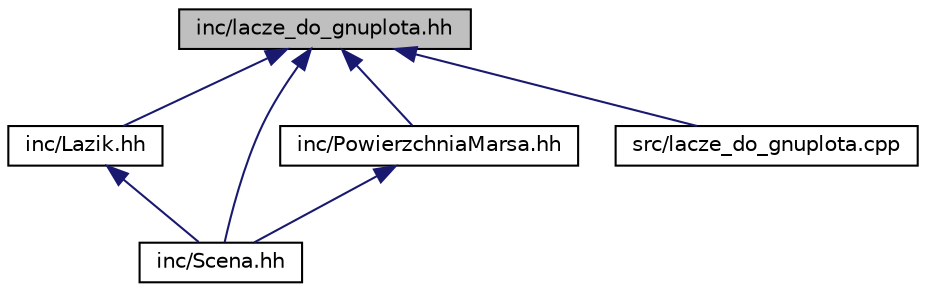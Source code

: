 digraph "inc/lacze_do_gnuplota.hh"
{
 // LATEX_PDF_SIZE
  edge [fontname="Helvetica",fontsize="10",labelfontname="Helvetica",labelfontsize="10"];
  node [fontname="Helvetica",fontsize="10",shape=record];
  Node1 [label="inc/lacze_do_gnuplota.hh",height=0.2,width=0.4,color="black", fillcolor="grey75", style="filled", fontcolor="black",tooltip=" "];
  Node1 -> Node2 [dir="back",color="midnightblue",fontsize="10",style="solid"];
  Node2 [label="inc/Lazik.hh",height=0.2,width=0.4,color="black", fillcolor="white", style="filled",URL="$_lazik_8hh_source.html",tooltip=" "];
  Node2 -> Node3 [dir="back",color="midnightblue",fontsize="10",style="solid"];
  Node3 [label="inc/Scena.hh",height=0.2,width=0.4,color="black", fillcolor="white", style="filled",URL="$_scena_8hh_source.html",tooltip=" "];
  Node1 -> Node4 [dir="back",color="midnightblue",fontsize="10",style="solid"];
  Node4 [label="inc/PowierzchniaMarsa.hh",height=0.2,width=0.4,color="black", fillcolor="white", style="filled",URL="$_powierzchnia_marsa_8hh_source.html",tooltip=" "];
  Node4 -> Node3 [dir="back",color="midnightblue",fontsize="10",style="solid"];
  Node1 -> Node3 [dir="back",color="midnightblue",fontsize="10",style="solid"];
  Node1 -> Node5 [dir="back",color="midnightblue",fontsize="10",style="solid"];
  Node5 [label="src/lacze_do_gnuplota.cpp",height=0.2,width=0.4,color="black", fillcolor="white", style="filled",URL="$lacze__do__gnuplota_8cpp.html",tooltip=" "];
}
